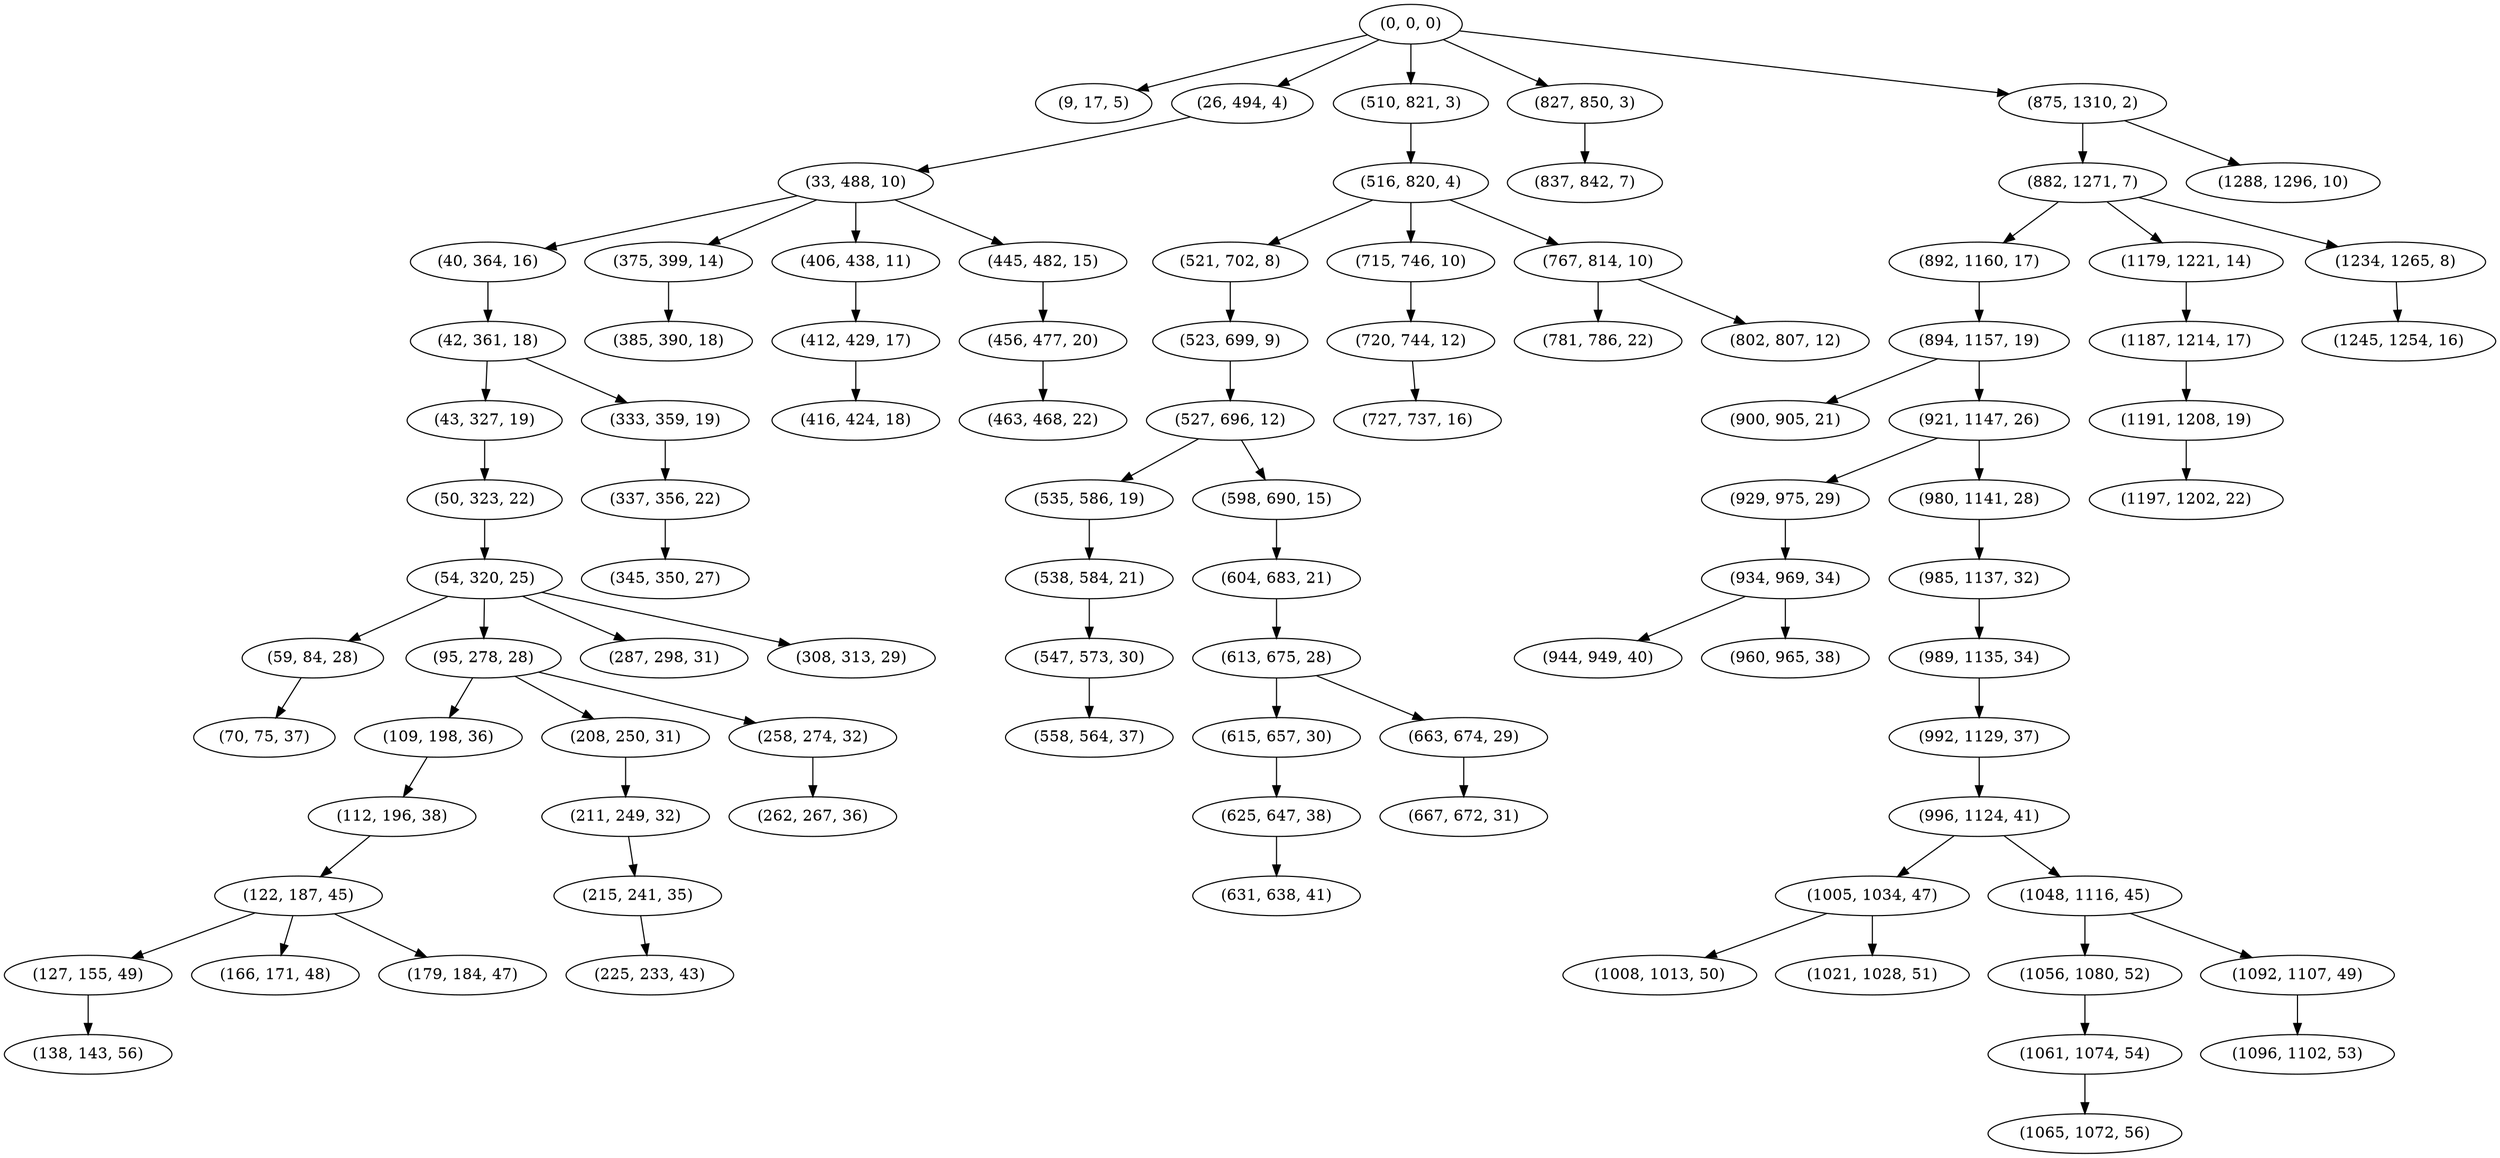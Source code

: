 digraph tree {
    "(0, 0, 0)";
    "(9, 17, 5)";
    "(26, 494, 4)";
    "(33, 488, 10)";
    "(40, 364, 16)";
    "(42, 361, 18)";
    "(43, 327, 19)";
    "(50, 323, 22)";
    "(54, 320, 25)";
    "(59, 84, 28)";
    "(70, 75, 37)";
    "(95, 278, 28)";
    "(109, 198, 36)";
    "(112, 196, 38)";
    "(122, 187, 45)";
    "(127, 155, 49)";
    "(138, 143, 56)";
    "(166, 171, 48)";
    "(179, 184, 47)";
    "(208, 250, 31)";
    "(211, 249, 32)";
    "(215, 241, 35)";
    "(225, 233, 43)";
    "(258, 274, 32)";
    "(262, 267, 36)";
    "(287, 298, 31)";
    "(308, 313, 29)";
    "(333, 359, 19)";
    "(337, 356, 22)";
    "(345, 350, 27)";
    "(375, 399, 14)";
    "(385, 390, 18)";
    "(406, 438, 11)";
    "(412, 429, 17)";
    "(416, 424, 18)";
    "(445, 482, 15)";
    "(456, 477, 20)";
    "(463, 468, 22)";
    "(510, 821, 3)";
    "(516, 820, 4)";
    "(521, 702, 8)";
    "(523, 699, 9)";
    "(527, 696, 12)";
    "(535, 586, 19)";
    "(538, 584, 21)";
    "(547, 573, 30)";
    "(558, 564, 37)";
    "(598, 690, 15)";
    "(604, 683, 21)";
    "(613, 675, 28)";
    "(615, 657, 30)";
    "(625, 647, 38)";
    "(631, 638, 41)";
    "(663, 674, 29)";
    "(667, 672, 31)";
    "(715, 746, 10)";
    "(720, 744, 12)";
    "(727, 737, 16)";
    "(767, 814, 10)";
    "(781, 786, 22)";
    "(802, 807, 12)";
    "(827, 850, 3)";
    "(837, 842, 7)";
    "(875, 1310, 2)";
    "(882, 1271, 7)";
    "(892, 1160, 17)";
    "(894, 1157, 19)";
    "(900, 905, 21)";
    "(921, 1147, 26)";
    "(929, 975, 29)";
    "(934, 969, 34)";
    "(944, 949, 40)";
    "(960, 965, 38)";
    "(980, 1141, 28)";
    "(985, 1137, 32)";
    "(989, 1135, 34)";
    "(992, 1129, 37)";
    "(996, 1124, 41)";
    "(1005, 1034, 47)";
    "(1008, 1013, 50)";
    "(1021, 1028, 51)";
    "(1048, 1116, 45)";
    "(1056, 1080, 52)";
    "(1061, 1074, 54)";
    "(1065, 1072, 56)";
    "(1092, 1107, 49)";
    "(1096, 1102, 53)";
    "(1179, 1221, 14)";
    "(1187, 1214, 17)";
    "(1191, 1208, 19)";
    "(1197, 1202, 22)";
    "(1234, 1265, 8)";
    "(1245, 1254, 16)";
    "(1288, 1296, 10)";
    "(0, 0, 0)" -> "(9, 17, 5)";
    "(0, 0, 0)" -> "(26, 494, 4)";
    "(0, 0, 0)" -> "(510, 821, 3)";
    "(0, 0, 0)" -> "(827, 850, 3)";
    "(0, 0, 0)" -> "(875, 1310, 2)";
    "(26, 494, 4)" -> "(33, 488, 10)";
    "(33, 488, 10)" -> "(40, 364, 16)";
    "(33, 488, 10)" -> "(375, 399, 14)";
    "(33, 488, 10)" -> "(406, 438, 11)";
    "(33, 488, 10)" -> "(445, 482, 15)";
    "(40, 364, 16)" -> "(42, 361, 18)";
    "(42, 361, 18)" -> "(43, 327, 19)";
    "(42, 361, 18)" -> "(333, 359, 19)";
    "(43, 327, 19)" -> "(50, 323, 22)";
    "(50, 323, 22)" -> "(54, 320, 25)";
    "(54, 320, 25)" -> "(59, 84, 28)";
    "(54, 320, 25)" -> "(95, 278, 28)";
    "(54, 320, 25)" -> "(287, 298, 31)";
    "(54, 320, 25)" -> "(308, 313, 29)";
    "(59, 84, 28)" -> "(70, 75, 37)";
    "(95, 278, 28)" -> "(109, 198, 36)";
    "(95, 278, 28)" -> "(208, 250, 31)";
    "(95, 278, 28)" -> "(258, 274, 32)";
    "(109, 198, 36)" -> "(112, 196, 38)";
    "(112, 196, 38)" -> "(122, 187, 45)";
    "(122, 187, 45)" -> "(127, 155, 49)";
    "(122, 187, 45)" -> "(166, 171, 48)";
    "(122, 187, 45)" -> "(179, 184, 47)";
    "(127, 155, 49)" -> "(138, 143, 56)";
    "(208, 250, 31)" -> "(211, 249, 32)";
    "(211, 249, 32)" -> "(215, 241, 35)";
    "(215, 241, 35)" -> "(225, 233, 43)";
    "(258, 274, 32)" -> "(262, 267, 36)";
    "(333, 359, 19)" -> "(337, 356, 22)";
    "(337, 356, 22)" -> "(345, 350, 27)";
    "(375, 399, 14)" -> "(385, 390, 18)";
    "(406, 438, 11)" -> "(412, 429, 17)";
    "(412, 429, 17)" -> "(416, 424, 18)";
    "(445, 482, 15)" -> "(456, 477, 20)";
    "(456, 477, 20)" -> "(463, 468, 22)";
    "(510, 821, 3)" -> "(516, 820, 4)";
    "(516, 820, 4)" -> "(521, 702, 8)";
    "(516, 820, 4)" -> "(715, 746, 10)";
    "(516, 820, 4)" -> "(767, 814, 10)";
    "(521, 702, 8)" -> "(523, 699, 9)";
    "(523, 699, 9)" -> "(527, 696, 12)";
    "(527, 696, 12)" -> "(535, 586, 19)";
    "(527, 696, 12)" -> "(598, 690, 15)";
    "(535, 586, 19)" -> "(538, 584, 21)";
    "(538, 584, 21)" -> "(547, 573, 30)";
    "(547, 573, 30)" -> "(558, 564, 37)";
    "(598, 690, 15)" -> "(604, 683, 21)";
    "(604, 683, 21)" -> "(613, 675, 28)";
    "(613, 675, 28)" -> "(615, 657, 30)";
    "(613, 675, 28)" -> "(663, 674, 29)";
    "(615, 657, 30)" -> "(625, 647, 38)";
    "(625, 647, 38)" -> "(631, 638, 41)";
    "(663, 674, 29)" -> "(667, 672, 31)";
    "(715, 746, 10)" -> "(720, 744, 12)";
    "(720, 744, 12)" -> "(727, 737, 16)";
    "(767, 814, 10)" -> "(781, 786, 22)";
    "(767, 814, 10)" -> "(802, 807, 12)";
    "(827, 850, 3)" -> "(837, 842, 7)";
    "(875, 1310, 2)" -> "(882, 1271, 7)";
    "(875, 1310, 2)" -> "(1288, 1296, 10)";
    "(882, 1271, 7)" -> "(892, 1160, 17)";
    "(882, 1271, 7)" -> "(1179, 1221, 14)";
    "(882, 1271, 7)" -> "(1234, 1265, 8)";
    "(892, 1160, 17)" -> "(894, 1157, 19)";
    "(894, 1157, 19)" -> "(900, 905, 21)";
    "(894, 1157, 19)" -> "(921, 1147, 26)";
    "(921, 1147, 26)" -> "(929, 975, 29)";
    "(921, 1147, 26)" -> "(980, 1141, 28)";
    "(929, 975, 29)" -> "(934, 969, 34)";
    "(934, 969, 34)" -> "(944, 949, 40)";
    "(934, 969, 34)" -> "(960, 965, 38)";
    "(980, 1141, 28)" -> "(985, 1137, 32)";
    "(985, 1137, 32)" -> "(989, 1135, 34)";
    "(989, 1135, 34)" -> "(992, 1129, 37)";
    "(992, 1129, 37)" -> "(996, 1124, 41)";
    "(996, 1124, 41)" -> "(1005, 1034, 47)";
    "(996, 1124, 41)" -> "(1048, 1116, 45)";
    "(1005, 1034, 47)" -> "(1008, 1013, 50)";
    "(1005, 1034, 47)" -> "(1021, 1028, 51)";
    "(1048, 1116, 45)" -> "(1056, 1080, 52)";
    "(1048, 1116, 45)" -> "(1092, 1107, 49)";
    "(1056, 1080, 52)" -> "(1061, 1074, 54)";
    "(1061, 1074, 54)" -> "(1065, 1072, 56)";
    "(1092, 1107, 49)" -> "(1096, 1102, 53)";
    "(1179, 1221, 14)" -> "(1187, 1214, 17)";
    "(1187, 1214, 17)" -> "(1191, 1208, 19)";
    "(1191, 1208, 19)" -> "(1197, 1202, 22)";
    "(1234, 1265, 8)" -> "(1245, 1254, 16)";
}
